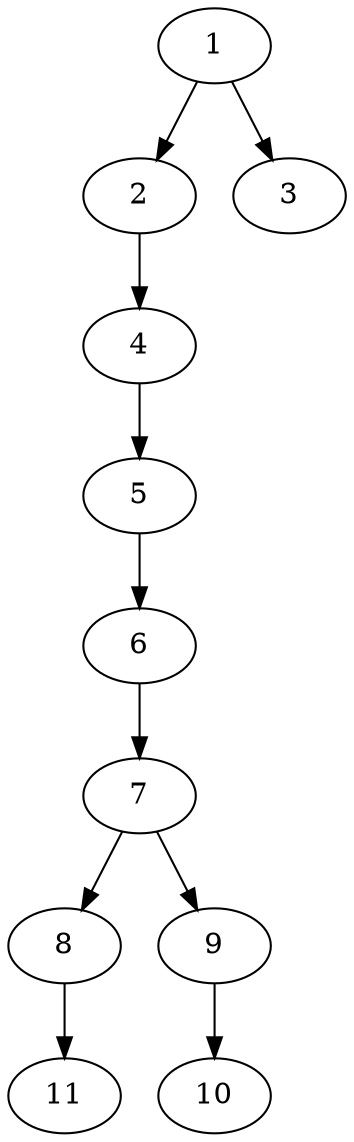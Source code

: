 // DAG (tier=1-easy, mode=compute, n=11, ccr=0.272, fat=0.353, density=0.317, regular=0.729, jump=0.069, mindata=262144, maxdata=2097152)
// DAG automatically generated by daggen at Sun Aug 24 16:33:32 2025
// /home/ermia/Project/Environments/daggen/bin/daggen --dot --ccr 0.272 --fat 0.353 --regular 0.729 --density 0.317 --jump 0.069 --mindata 262144 --maxdata 2097152 -n 11 
digraph G {
  1 [size="1179514039003896", alpha="0.15", expect_size="589757019501948"]
  1 -> 2 [size ="28184791744512"]
  1 -> 3 [size ="28184791744512"]
  2 [size="2147887374925824000", alpha="0.12", expect_size="1073943687462912000"]
  2 -> 4 [size ="13317754060800"]
  3 [size="2940038471772798976", alpha="0.10", expect_size="1470019235886399488"]
  4 [size="1183256918125484", alpha="0.11", expect_size="591628459062742"]
  4 -> 5 [size ="33086314119168"]
  5 [size="20599942285528", alpha="0.15", expect_size="10299971142764"]
  5 -> 6 [size ="1493876867072"]
  6 [size="3382998310011797504", alpha="0.17", expect_size="1691499155005898752"]
  6 -> 7 [size ="18028427214848"]
  7 [size="10797895881114808", alpha="0.18", expect_size="5398947940557404"]
  7 -> 8 [size ="19946130112512"]
  7 -> 9 [size ="19946130112512"]
  8 [size="15166287734163476", alpha="0.04", expect_size="7583143867081738"]
  8 -> 11 [size ="6189794459648"]
  9 [size="173219620766352", alpha="0.03", expect_size="86609810383176"]
  9 -> 10 [size ="13658130219008"]
  10 [size="1330187045569560576", alpha="0.02", expect_size="665093522784780288"]
  11 [size="3212860079371976704", alpha="0.13", expect_size="1606430039685988352"]
}